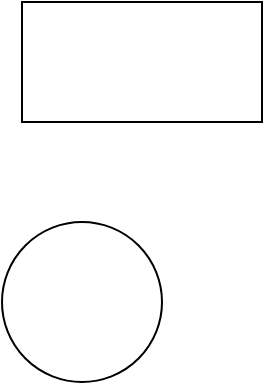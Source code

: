 <mxfile version="24.2.1" type="github">
  <diagram name="페이지-1" id="eJS1Q5v3wiA13L0ciXv4">
    <mxGraphModel dx="1377" dy="739" grid="1" gridSize="10" guides="1" tooltips="1" connect="1" arrows="1" fold="1" page="1" pageScale="1" pageWidth="827" pageHeight="1169" math="0" shadow="0">
      <root>
        <mxCell id="0" />
        <mxCell id="1" parent="0" />
        <mxCell id="EpjQa1QHbsyNdQTNIZg6-1" value="" style="rounded=0;whiteSpace=wrap;html=1;" vertex="1" parent="1">
          <mxGeometry x="60" y="80" width="120" height="60" as="geometry" />
        </mxCell>
        <mxCell id="EpjQa1QHbsyNdQTNIZg6-2" value="" style="ellipse;whiteSpace=wrap;html=1;aspect=fixed;" vertex="1" parent="1">
          <mxGeometry x="50" y="190" width="80" height="80" as="geometry" />
        </mxCell>
      </root>
    </mxGraphModel>
  </diagram>
</mxfile>
